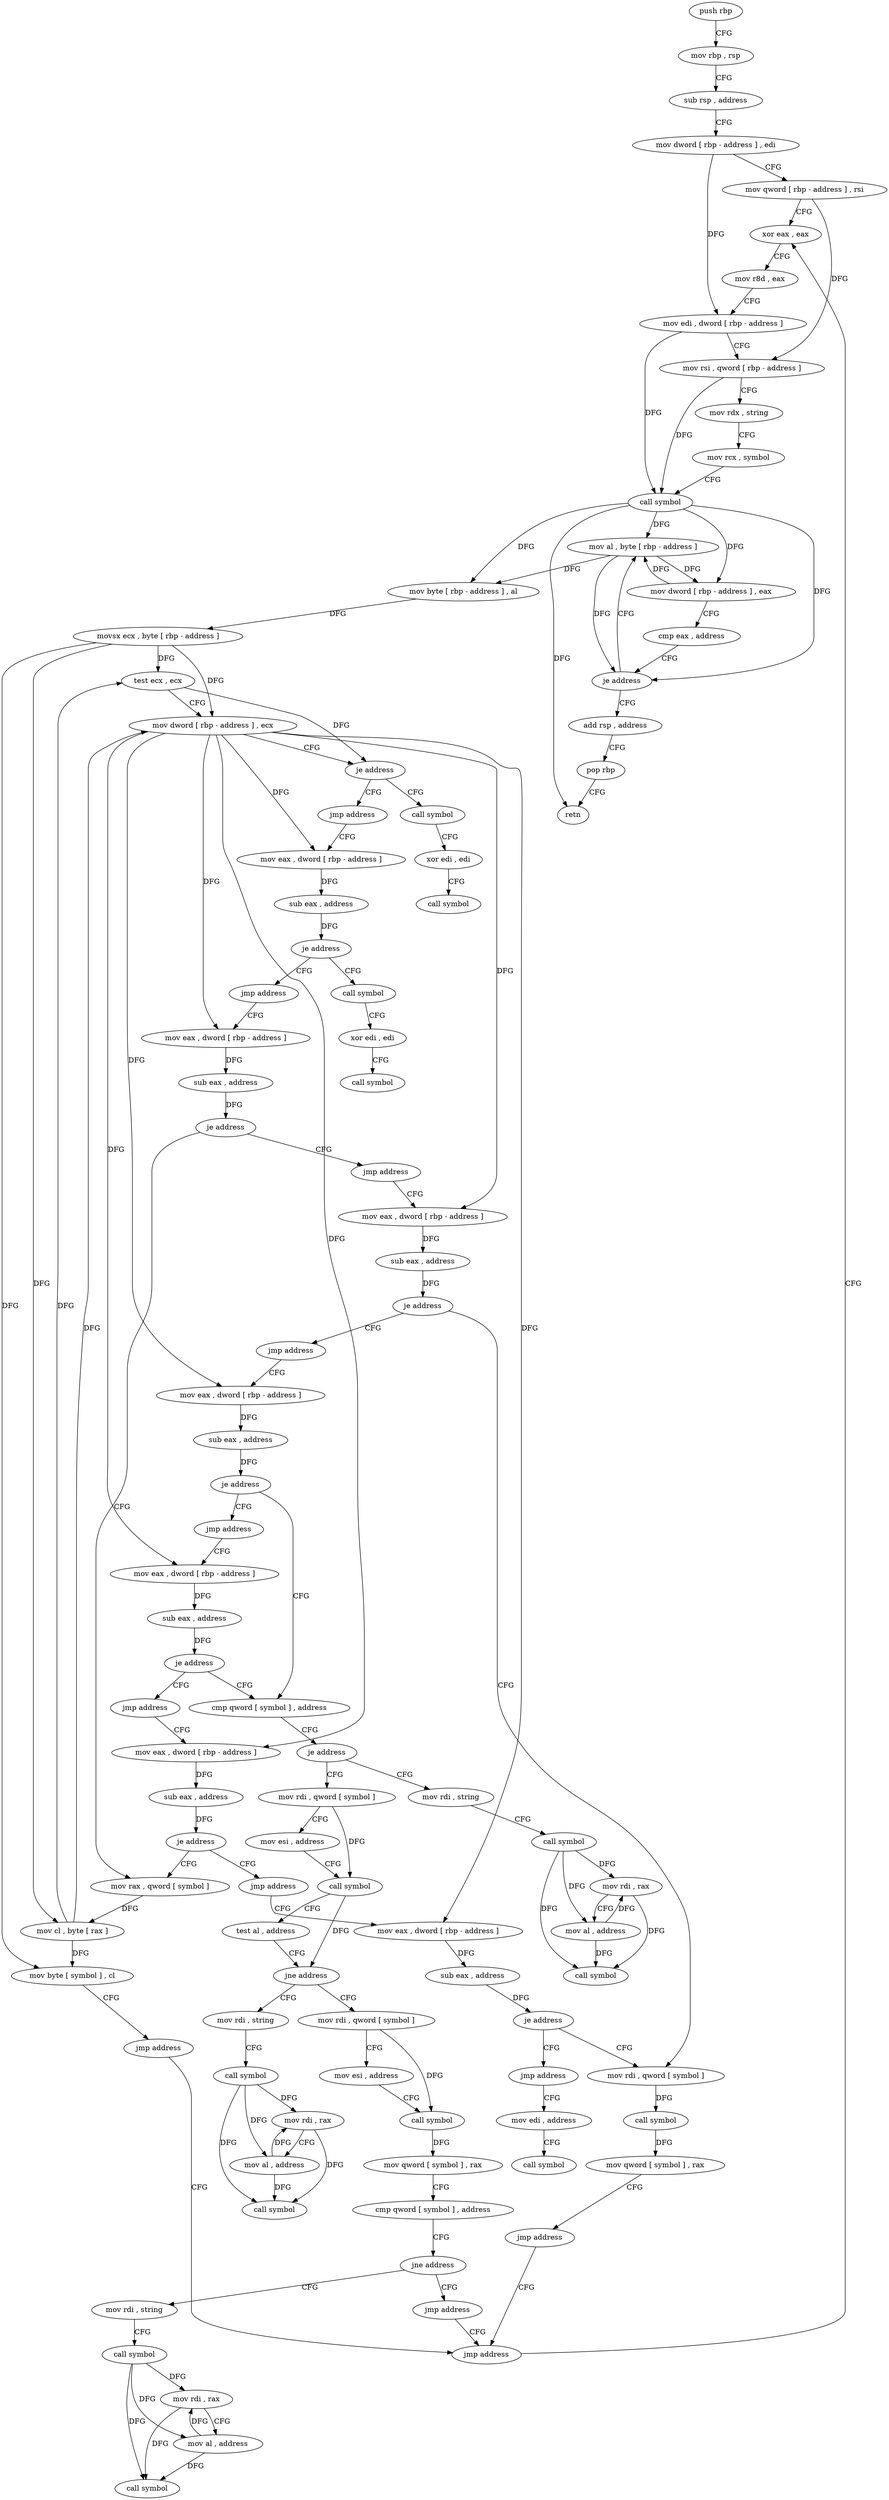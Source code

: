 digraph "func" {
"4218592" [label = "push rbp" ]
"4218593" [label = "mov rbp , rsp" ]
"4218596" [label = "sub rsp , address" ]
"4218600" [label = "mov dword [ rbp - address ] , edi" ]
"4218603" [label = "mov qword [ rbp - address ] , rsi" ]
"4218607" [label = "xor eax , eax" ]
"4219050" [label = "add rsp , address" ]
"4219054" [label = "pop rbp" ]
"4219055" [label = "retn" ]
"4218656" [label = "mov al , byte [ rbp - address ]" ]
"4218659" [label = "mov byte [ rbp - address ] , al" ]
"4218662" [label = "movsx ecx , byte [ rbp - address ]" ]
"4218666" [label = "test ecx , ecx" ]
"4218668" [label = "mov dword [ rbp - address ] , ecx" ]
"4218671" [label = "je address" ]
"4218801" [label = "call symbol" ]
"4218677" [label = "jmp address" ]
"4218806" [label = "xor edi , edi" ]
"4218808" [label = "call symbol" ]
"4218682" [label = "mov eax , dword [ rbp - address ]" ]
"4218685" [label = "sub eax , address" ]
"4218688" [label = "je address" ]
"4218813" [label = "call symbol" ]
"4218694" [label = "jmp address" ]
"4218818" [label = "xor edi , edi" ]
"4218820" [label = "call symbol" ]
"4218699" [label = "mov eax , dword [ rbp - address ]" ]
"4218702" [label = "sub eax , address" ]
"4218705" [label = "je address" ]
"4218825" [label = "mov rax , qword [ symbol ]" ]
"4218711" [label = "jmp address" ]
"4218833" [label = "mov cl , byte [ rax ]" ]
"4218835" [label = "mov byte [ symbol ] , cl" ]
"4218842" [label = "jmp address" ]
"4219045" [label = "jmp address" ]
"4218716" [label = "mov eax , dword [ rbp - address ]" ]
"4218719" [label = "sub eax , address" ]
"4218722" [label = "je address" ]
"4218847" [label = "mov rdi , qword [ symbol ]" ]
"4218728" [label = "jmp address" ]
"4218609" [label = "mov r8d , eax" ]
"4218612" [label = "mov edi , dword [ rbp - address ]" ]
"4218615" [label = "mov rsi , qword [ rbp - address ]" ]
"4218619" [label = "mov rdx , string" ]
"4218629" [label = "mov rcx , symbol" ]
"4218639" [label = "call symbol" ]
"4218644" [label = "mov dword [ rbp - address ] , eax" ]
"4218647" [label = "cmp eax , address" ]
"4218650" [label = "je address" ]
"4218855" [label = "call symbol" ]
"4218860" [label = "mov qword [ symbol ] , rax" ]
"4218868" [label = "jmp address" ]
"4218733" [label = "mov eax , dword [ rbp - address ]" ]
"4218736" [label = "sub eax , address" ]
"4218739" [label = "je address" ]
"4218873" [label = "cmp qword [ symbol ] , address" ]
"4218745" [label = "jmp address" ]
"4218882" [label = "je address" ]
"4218913" [label = "mov rdi , qword [ symbol ]" ]
"4218888" [label = "mov rdi , string" ]
"4218750" [label = "mov eax , dword [ rbp - address ]" ]
"4218921" [label = "mov esi , address" ]
"4218926" [label = "call symbol" ]
"4218931" [label = "test al , address" ]
"4218933" [label = "jne address" ]
"4218964" [label = "mov rdi , qword [ symbol ]" ]
"4218939" [label = "mov rdi , string" ]
"4218898" [label = "call symbol" ]
"4218903" [label = "mov rdi , rax" ]
"4218906" [label = "mov al , address" ]
"4218908" [label = "call symbol" ]
"4218753" [label = "sub eax , address" ]
"4218756" [label = "je address" ]
"4218762" [label = "jmp address" ]
"4218972" [label = "mov esi , address" ]
"4218977" [label = "call symbol" ]
"4218982" [label = "mov qword [ symbol ] , rax" ]
"4218990" [label = "cmp qword [ symbol ] , address" ]
"4218999" [label = "jne address" ]
"4219030" [label = "jmp address" ]
"4219005" [label = "mov rdi , string" ]
"4218949" [label = "call symbol" ]
"4218954" [label = "mov rdi , rax" ]
"4218957" [label = "mov al , address" ]
"4218959" [label = "call symbol" ]
"4218767" [label = "mov eax , dword [ rbp - address ]" ]
"4219015" [label = "call symbol" ]
"4219020" [label = "mov rdi , rax" ]
"4219023" [label = "mov al , address" ]
"4219025" [label = "call symbol" ]
"4218770" [label = "sub eax , address" ]
"4218773" [label = "je address" ]
"4218779" [label = "jmp address" ]
"4218784" [label = "mov eax , dword [ rbp - address ]" ]
"4218787" [label = "sub eax , address" ]
"4218790" [label = "je address" ]
"4218796" [label = "jmp address" ]
"4219035" [label = "mov edi , address" ]
"4219040" [label = "call symbol" ]
"4218592" -> "4218593" [ label = "CFG" ]
"4218593" -> "4218596" [ label = "CFG" ]
"4218596" -> "4218600" [ label = "CFG" ]
"4218600" -> "4218603" [ label = "CFG" ]
"4218600" -> "4218612" [ label = "DFG" ]
"4218603" -> "4218607" [ label = "CFG" ]
"4218603" -> "4218615" [ label = "DFG" ]
"4218607" -> "4218609" [ label = "CFG" ]
"4219050" -> "4219054" [ label = "CFG" ]
"4219054" -> "4219055" [ label = "CFG" ]
"4218656" -> "4218659" [ label = "DFG" ]
"4218656" -> "4218644" [ label = "DFG" ]
"4218656" -> "4218650" [ label = "DFG" ]
"4218659" -> "4218662" [ label = "DFG" ]
"4218662" -> "4218666" [ label = "DFG" ]
"4218662" -> "4218668" [ label = "DFG" ]
"4218662" -> "4218833" [ label = "DFG" ]
"4218662" -> "4218835" [ label = "DFG" ]
"4218666" -> "4218668" [ label = "CFG" ]
"4218666" -> "4218671" [ label = "DFG" ]
"4218668" -> "4218671" [ label = "CFG" ]
"4218668" -> "4218682" [ label = "DFG" ]
"4218668" -> "4218699" [ label = "DFG" ]
"4218668" -> "4218716" [ label = "DFG" ]
"4218668" -> "4218733" [ label = "DFG" ]
"4218668" -> "4218750" [ label = "DFG" ]
"4218668" -> "4218767" [ label = "DFG" ]
"4218668" -> "4218784" [ label = "DFG" ]
"4218671" -> "4218801" [ label = "CFG" ]
"4218671" -> "4218677" [ label = "CFG" ]
"4218801" -> "4218806" [ label = "CFG" ]
"4218677" -> "4218682" [ label = "CFG" ]
"4218806" -> "4218808" [ label = "CFG" ]
"4218682" -> "4218685" [ label = "DFG" ]
"4218685" -> "4218688" [ label = "DFG" ]
"4218688" -> "4218813" [ label = "CFG" ]
"4218688" -> "4218694" [ label = "CFG" ]
"4218813" -> "4218818" [ label = "CFG" ]
"4218694" -> "4218699" [ label = "CFG" ]
"4218818" -> "4218820" [ label = "CFG" ]
"4218699" -> "4218702" [ label = "DFG" ]
"4218702" -> "4218705" [ label = "DFG" ]
"4218705" -> "4218825" [ label = "CFG" ]
"4218705" -> "4218711" [ label = "CFG" ]
"4218825" -> "4218833" [ label = "DFG" ]
"4218711" -> "4218716" [ label = "CFG" ]
"4218833" -> "4218835" [ label = "DFG" ]
"4218833" -> "4218666" [ label = "DFG" ]
"4218833" -> "4218668" [ label = "DFG" ]
"4218835" -> "4218842" [ label = "CFG" ]
"4218842" -> "4219045" [ label = "CFG" ]
"4219045" -> "4218607" [ label = "CFG" ]
"4218716" -> "4218719" [ label = "DFG" ]
"4218719" -> "4218722" [ label = "DFG" ]
"4218722" -> "4218847" [ label = "CFG" ]
"4218722" -> "4218728" [ label = "CFG" ]
"4218847" -> "4218855" [ label = "DFG" ]
"4218728" -> "4218733" [ label = "CFG" ]
"4218609" -> "4218612" [ label = "CFG" ]
"4218612" -> "4218615" [ label = "CFG" ]
"4218612" -> "4218639" [ label = "DFG" ]
"4218615" -> "4218619" [ label = "CFG" ]
"4218615" -> "4218639" [ label = "DFG" ]
"4218619" -> "4218629" [ label = "CFG" ]
"4218629" -> "4218639" [ label = "CFG" ]
"4218639" -> "4218644" [ label = "DFG" ]
"4218639" -> "4218650" [ label = "DFG" ]
"4218639" -> "4219055" [ label = "DFG" ]
"4218639" -> "4218656" [ label = "DFG" ]
"4218639" -> "4218659" [ label = "DFG" ]
"4218644" -> "4218647" [ label = "CFG" ]
"4218644" -> "4218656" [ label = "DFG" ]
"4218647" -> "4218650" [ label = "CFG" ]
"4218650" -> "4219050" [ label = "CFG" ]
"4218650" -> "4218656" [ label = "CFG" ]
"4218855" -> "4218860" [ label = "DFG" ]
"4218860" -> "4218868" [ label = "CFG" ]
"4218868" -> "4219045" [ label = "CFG" ]
"4218733" -> "4218736" [ label = "DFG" ]
"4218736" -> "4218739" [ label = "DFG" ]
"4218739" -> "4218873" [ label = "CFG" ]
"4218739" -> "4218745" [ label = "CFG" ]
"4218873" -> "4218882" [ label = "CFG" ]
"4218745" -> "4218750" [ label = "CFG" ]
"4218882" -> "4218913" [ label = "CFG" ]
"4218882" -> "4218888" [ label = "CFG" ]
"4218913" -> "4218921" [ label = "CFG" ]
"4218913" -> "4218926" [ label = "DFG" ]
"4218888" -> "4218898" [ label = "CFG" ]
"4218750" -> "4218753" [ label = "DFG" ]
"4218921" -> "4218926" [ label = "CFG" ]
"4218926" -> "4218931" [ label = "CFG" ]
"4218926" -> "4218933" [ label = "DFG" ]
"4218931" -> "4218933" [ label = "CFG" ]
"4218933" -> "4218964" [ label = "CFG" ]
"4218933" -> "4218939" [ label = "CFG" ]
"4218964" -> "4218972" [ label = "CFG" ]
"4218964" -> "4218977" [ label = "DFG" ]
"4218939" -> "4218949" [ label = "CFG" ]
"4218898" -> "4218903" [ label = "DFG" ]
"4218898" -> "4218906" [ label = "DFG" ]
"4218898" -> "4218908" [ label = "DFG" ]
"4218903" -> "4218906" [ label = "CFG" ]
"4218903" -> "4218908" [ label = "DFG" ]
"4218906" -> "4218908" [ label = "DFG" ]
"4218906" -> "4218903" [ label = "DFG" ]
"4218753" -> "4218756" [ label = "DFG" ]
"4218756" -> "4218873" [ label = "CFG" ]
"4218756" -> "4218762" [ label = "CFG" ]
"4218762" -> "4218767" [ label = "CFG" ]
"4218972" -> "4218977" [ label = "CFG" ]
"4218977" -> "4218982" [ label = "DFG" ]
"4218982" -> "4218990" [ label = "CFG" ]
"4218990" -> "4218999" [ label = "CFG" ]
"4218999" -> "4219030" [ label = "CFG" ]
"4218999" -> "4219005" [ label = "CFG" ]
"4219030" -> "4219045" [ label = "CFG" ]
"4219005" -> "4219015" [ label = "CFG" ]
"4218949" -> "4218954" [ label = "DFG" ]
"4218949" -> "4218957" [ label = "DFG" ]
"4218949" -> "4218959" [ label = "DFG" ]
"4218954" -> "4218957" [ label = "CFG" ]
"4218954" -> "4218959" [ label = "DFG" ]
"4218957" -> "4218959" [ label = "DFG" ]
"4218957" -> "4218954" [ label = "DFG" ]
"4218767" -> "4218770" [ label = "DFG" ]
"4219015" -> "4219020" [ label = "DFG" ]
"4219015" -> "4219023" [ label = "DFG" ]
"4219015" -> "4219025" [ label = "DFG" ]
"4219020" -> "4219023" [ label = "CFG" ]
"4219020" -> "4219025" [ label = "DFG" ]
"4219023" -> "4219025" [ label = "DFG" ]
"4219023" -> "4219020" [ label = "DFG" ]
"4218770" -> "4218773" [ label = "DFG" ]
"4218773" -> "4218825" [ label = "CFG" ]
"4218773" -> "4218779" [ label = "CFG" ]
"4218779" -> "4218784" [ label = "CFG" ]
"4218784" -> "4218787" [ label = "DFG" ]
"4218787" -> "4218790" [ label = "DFG" ]
"4218790" -> "4218847" [ label = "CFG" ]
"4218790" -> "4218796" [ label = "CFG" ]
"4218796" -> "4219035" [ label = "CFG" ]
"4219035" -> "4219040" [ label = "CFG" ]
}
